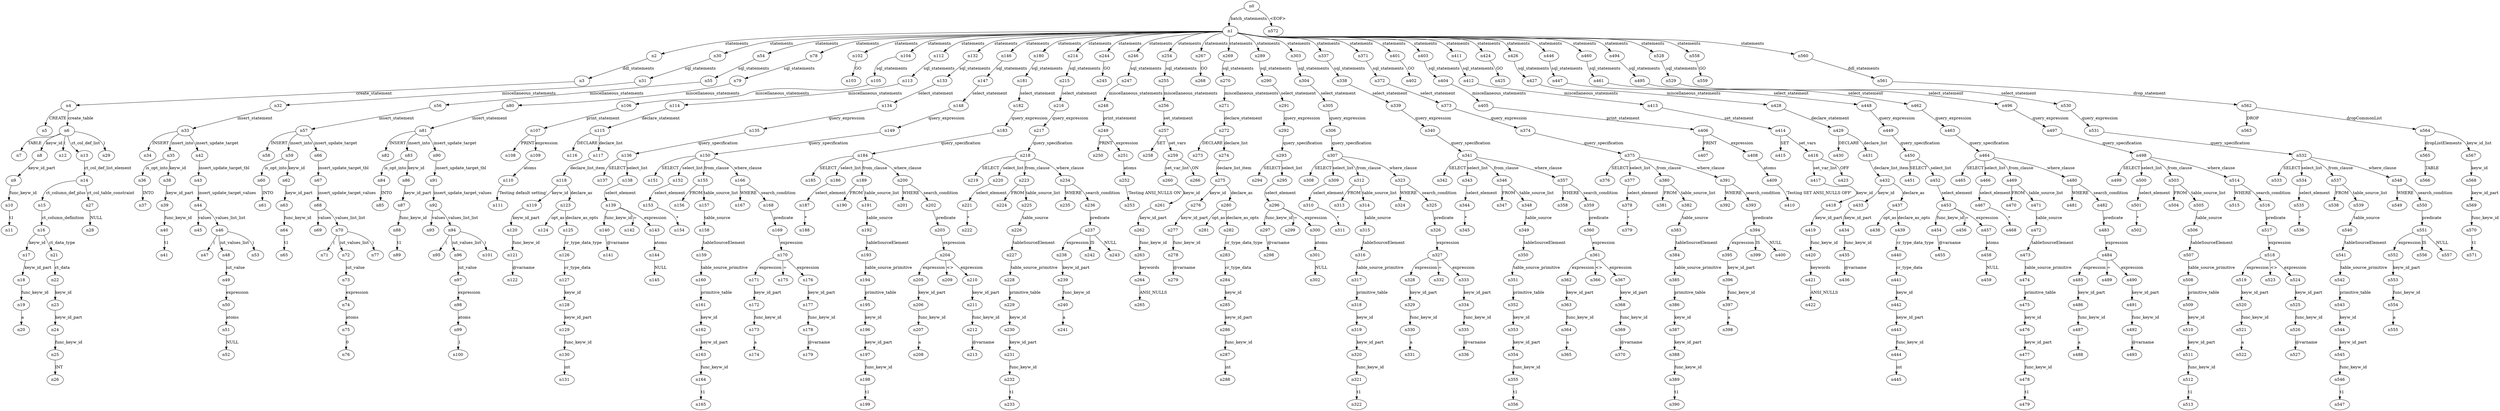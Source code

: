 digraph ParseTree {
  n0 -> n1 [label="batch_statements"];
  n1 -> n2 [label="statements"];
  n2 -> n3 [label="ddl_statements"];
  n3 -> n4 [label="create_statement"];
  n4 -> n5 [label="CREATE"];
  n4 -> n6 [label="create_table"];
  n6 -> n7 [label="TABLE"];
  n6 -> n8 [label="keyw_id"];
  n8 -> n9 [label="keyw_id_part"];
  n9 -> n10 [label="func_keyw_id"];
  n10 -> n11 [label="t1"];
  n6 -> n12 [label="("];
  n6 -> n13 [label="ct_col_def_list"];
  n13 -> n14 [label="ct_col_def_list_element"];
  n14 -> n15 [label="ct_column_def_plus"];
  n15 -> n16 [label="ct_column_definition"];
  n16 -> n17 [label="keyw_id"];
  n17 -> n18 [label="keyw_id_part"];
  n18 -> n19 [label="func_keyw_id"];
  n19 -> n20 [label="a"];
  n16 -> n21 [label="ct_data_type"];
  n21 -> n22 [label="ct_data"];
  n22 -> n23 [label="keyw_id"];
  n23 -> n24 [label="keyw_id_part"];
  n24 -> n25 [label="func_keyw_id"];
  n25 -> n26 [label="INT"];
  n14 -> n27 [label="ct_col_table_constraint"];
  n27 -> n28 [label="NULL"];
  n6 -> n29 [label=")"];
  n1 -> n30 [label="statements"];
  n30 -> n31 [label="sql_statements"];
  n31 -> n32 [label="miscellaneous_statements"];
  n32 -> n33 [label="insert_statement"];
  n33 -> n34 [label="INSERT"];
  n33 -> n35 [label="insert_into"];
  n35 -> n36 [label="is_opt_into"];
  n36 -> n37 [label="INTO"];
  n35 -> n38 [label="keyw_id"];
  n38 -> n39 [label="keyw_id_part"];
  n39 -> n40 [label="func_keyw_id"];
  n40 -> n41 [label="t1"];
  n33 -> n42 [label="insert_update_target"];
  n42 -> n43 [label="insert_update_target_tbl"];
  n43 -> n44 [label="insert_update_target_values"];
  n44 -> n45 [label="values"];
  n44 -> n46 [label="values_list_list"];
  n46 -> n47 [label="("];
  n46 -> n48 [label="iut_values_list"];
  n48 -> n49 [label="iut_value"];
  n49 -> n50 [label="expression"];
  n50 -> n51 [label="atoms"];
  n51 -> n52 [label="NULL"];
  n46 -> n53 [label=")"];
  n1 -> n54 [label="statements"];
  n54 -> n55 [label="sql_statements"];
  n55 -> n56 [label="miscellaneous_statements"];
  n56 -> n57 [label="insert_statement"];
  n57 -> n58 [label="INSERT"];
  n57 -> n59 [label="insert_into"];
  n59 -> n60 [label="is_opt_into"];
  n60 -> n61 [label="INTO"];
  n59 -> n62 [label="keyw_id"];
  n62 -> n63 [label="keyw_id_part"];
  n63 -> n64 [label="func_keyw_id"];
  n64 -> n65 [label="t1"];
  n57 -> n66 [label="insert_update_target"];
  n66 -> n67 [label="insert_update_target_tbl"];
  n67 -> n68 [label="insert_update_target_values"];
  n68 -> n69 [label="values"];
  n68 -> n70 [label="values_list_list"];
  n70 -> n71 [label="("];
  n70 -> n72 [label="iut_values_list"];
  n72 -> n73 [label="iut_value"];
  n73 -> n74 [label="expression"];
  n74 -> n75 [label="atoms"];
  n75 -> n76 [label="0"];
  n70 -> n77 [label=")"];
  n1 -> n78 [label="statements"];
  n78 -> n79 [label="sql_statements"];
  n79 -> n80 [label="miscellaneous_statements"];
  n80 -> n81 [label="insert_statement"];
  n81 -> n82 [label="INSERT"];
  n81 -> n83 [label="insert_into"];
  n83 -> n84 [label="is_opt_into"];
  n84 -> n85 [label="INTO"];
  n83 -> n86 [label="keyw_id"];
  n86 -> n87 [label="keyw_id_part"];
  n87 -> n88 [label="func_keyw_id"];
  n88 -> n89 [label="t1"];
  n81 -> n90 [label="insert_update_target"];
  n90 -> n91 [label="insert_update_target_tbl"];
  n91 -> n92 [label="insert_update_target_values"];
  n92 -> n93 [label="values"];
  n92 -> n94 [label="values_list_list"];
  n94 -> n95 [label="("];
  n94 -> n96 [label="iut_values_list"];
  n96 -> n97 [label="iut_value"];
  n97 -> n98 [label="expression"];
  n98 -> n99 [label="atoms"];
  n99 -> n100 [label="1"];
  n94 -> n101 [label=")"];
  n1 -> n102 [label="statements"];
  n102 -> n103 [label="GO"];
  n1 -> n104 [label="statements"];
  n104 -> n105 [label="sql_statements"];
  n105 -> n106 [label="miscellaneous_statements"];
  n106 -> n107 [label="print_statement"];
  n107 -> n108 [label="PRINT"];
  n107 -> n109 [label="expression"];
  n109 -> n110 [label="atoms"];
  n110 -> n111 [label="'Testing default setting'"];
  n1 -> n112 [label="statements"];
  n112 -> n113 [label="sql_statements"];
  n113 -> n114 [label="miscellaneous_statements"];
  n114 -> n115 [label="declare_statement"];
  n115 -> n116 [label="DECLARE"];
  n115 -> n117 [label="declare_list"];
  n117 -> n118 [label="declare_list_item"];
  n118 -> n119 [label="keyw_id"];
  n119 -> n120 [label="keyw_id_part"];
  n120 -> n121 [label="func_keyw_id"];
  n121 -> n122 [label="@varname"];
  n118 -> n123 [label="declare_as"];
  n123 -> n124 [label="opt_as"];
  n123 -> n125 [label="declare_as_opts"];
  n125 -> n126 [label="cr_type_data_type"];
  n126 -> n127 [label="cr_type_data"];
  n127 -> n128 [label="keyw_id"];
  n128 -> n129 [label="keyw_id_part"];
  n129 -> n130 [label="func_keyw_id"];
  n130 -> n131 [label="int"];
  n1 -> n132 [label="statements"];
  n132 -> n133 [label="sql_statements"];
  n133 -> n134 [label="select_statement"];
  n134 -> n135 [label="query_expression"];
  n135 -> n136 [label="query_specification"];
  n136 -> n137 [label="SELECT"];
  n136 -> n138 [label="select_list"];
  n138 -> n139 [label="select_element"];
  n139 -> n140 [label="func_keyw_id"];
  n140 -> n141 [label="@varname"];
  n139 -> n142 [label="="];
  n139 -> n143 [label="expression"];
  n143 -> n144 [label="atoms"];
  n144 -> n145 [label="NULL"];
  n1 -> n146 [label="statements"];
  n146 -> n147 [label="sql_statements"];
  n147 -> n148 [label="select_statement"];
  n148 -> n149 [label="query_expression"];
  n149 -> n150 [label="query_specification"];
  n150 -> n151 [label="SELECT"];
  n150 -> n152 [label="select_list"];
  n152 -> n153 [label="select_element"];
  n153 -> n154 [label="*"];
  n150 -> n155 [label="from_clause"];
  n155 -> n156 [label="FROM"];
  n155 -> n157 [label="table_source_list"];
  n157 -> n158 [label="table_source"];
  n158 -> n159 [label="tableSourceElement"];
  n159 -> n160 [label="table_source_primitive"];
  n160 -> n161 [label="primitive_table"];
  n161 -> n162 [label="keyw_id"];
  n162 -> n163 [label="keyw_id_part"];
  n163 -> n164 [label="func_keyw_id"];
  n164 -> n165 [label="t1"];
  n150 -> n166 [label="where_clause"];
  n166 -> n167 [label="WHERE"];
  n166 -> n168 [label="search_condition"];
  n168 -> n169 [label="predicate"];
  n169 -> n170 [label="expression"];
  n170 -> n171 [label="expression"];
  n171 -> n172 [label="keyw_id_part"];
  n172 -> n173 [label="func_keyw_id"];
  n173 -> n174 [label="a"];
  n170 -> n175 [label="="];
  n170 -> n176 [label="expression"];
  n176 -> n177 [label="keyw_id_part"];
  n177 -> n178 [label="func_keyw_id"];
  n178 -> n179 [label="@varname"];
  n1 -> n180 [label="statements"];
  n180 -> n181 [label="sql_statements"];
  n181 -> n182 [label="select_statement"];
  n182 -> n183 [label="query_expression"];
  n183 -> n184 [label="query_specification"];
  n184 -> n185 [label="SELECT"];
  n184 -> n186 [label="select_list"];
  n186 -> n187 [label="select_element"];
  n187 -> n188 [label="*"];
  n184 -> n189 [label="from_clause"];
  n189 -> n190 [label="FROM"];
  n189 -> n191 [label="table_source_list"];
  n191 -> n192 [label="table_source"];
  n192 -> n193 [label="tableSourceElement"];
  n193 -> n194 [label="table_source_primitive"];
  n194 -> n195 [label="primitive_table"];
  n195 -> n196 [label="keyw_id"];
  n196 -> n197 [label="keyw_id_part"];
  n197 -> n198 [label="func_keyw_id"];
  n198 -> n199 [label="t1"];
  n184 -> n200 [label="where_clause"];
  n200 -> n201 [label="WHERE"];
  n200 -> n202 [label="search_condition"];
  n202 -> n203 [label="predicate"];
  n203 -> n204 [label="expression"];
  n204 -> n205 [label="expression"];
  n205 -> n206 [label="keyw_id_part"];
  n206 -> n207 [label="func_keyw_id"];
  n207 -> n208 [label="a"];
  n204 -> n209 [label="<>"];
  n204 -> n210 [label="expression"];
  n210 -> n211 [label="keyw_id_part"];
  n211 -> n212 [label="func_keyw_id"];
  n212 -> n213 [label="@varname"];
  n1 -> n214 [label="statements"];
  n214 -> n215 [label="sql_statements"];
  n215 -> n216 [label="select_statement"];
  n216 -> n217 [label="query_expression"];
  n217 -> n218 [label="query_specification"];
  n218 -> n219 [label="SELECT"];
  n218 -> n220 [label="select_list"];
  n220 -> n221 [label="select_element"];
  n221 -> n222 [label="*"];
  n218 -> n223 [label="from_clause"];
  n223 -> n224 [label="FROM"];
  n223 -> n225 [label="table_source_list"];
  n225 -> n226 [label="table_source"];
  n226 -> n227 [label="tableSourceElement"];
  n227 -> n228 [label="table_source_primitive"];
  n228 -> n229 [label="primitive_table"];
  n229 -> n230 [label="keyw_id"];
  n230 -> n231 [label="keyw_id_part"];
  n231 -> n232 [label="func_keyw_id"];
  n232 -> n233 [label="t1"];
  n218 -> n234 [label="where_clause"];
  n234 -> n235 [label="WHERE"];
  n234 -> n236 [label="search_condition"];
  n236 -> n237 [label="predicate"];
  n237 -> n238 [label="expression"];
  n238 -> n239 [label="keyw_id_part"];
  n239 -> n240 [label="func_keyw_id"];
  n240 -> n241 [label="a"];
  n237 -> n242 [label="IS"];
  n237 -> n243 [label="NULL"];
  n1 -> n244 [label="statements"];
  n244 -> n245 [label="GO"];
  n1 -> n246 [label="statements"];
  n246 -> n247 [label="sql_statements"];
  n247 -> n248 [label="miscellaneous_statements"];
  n248 -> n249 [label="print_statement"];
  n249 -> n250 [label="PRINT"];
  n249 -> n251 [label="expression"];
  n251 -> n252 [label="atoms"];
  n252 -> n253 [label="'Testing ANSI_NULLS ON'"];
  n1 -> n254 [label="statements"];
  n254 -> n255 [label="sql_statements"];
  n255 -> n256 [label="miscellaneous_statements"];
  n256 -> n257 [label="set_statement"];
  n257 -> n258 [label="SET"];
  n257 -> n259 [label="set_vars"];
  n259 -> n260 [label="set_var_list"];
  n260 -> n261 [label="keyw_id"];
  n261 -> n262 [label="keyw_id_part"];
  n262 -> n263 [label="func_keyw_id"];
  n263 -> n264 [label="keywords"];
  n264 -> n265 [label="ANSI_NULLS"];
  n259 -> n266 [label="ON"];
  n1 -> n267 [label="statements"];
  n267 -> n268 [label="GO"];
  n1 -> n269 [label="statements"];
  n269 -> n270 [label="sql_statements"];
  n270 -> n271 [label="miscellaneous_statements"];
  n271 -> n272 [label="declare_statement"];
  n272 -> n273 [label="DECLARE"];
  n272 -> n274 [label="declare_list"];
  n274 -> n275 [label="declare_list_item"];
  n275 -> n276 [label="keyw_id"];
  n276 -> n277 [label="keyw_id_part"];
  n277 -> n278 [label="func_keyw_id"];
  n278 -> n279 [label="@varname"];
  n275 -> n280 [label="declare_as"];
  n280 -> n281 [label="opt_as"];
  n280 -> n282 [label="declare_as_opts"];
  n282 -> n283 [label="cr_type_data_type"];
  n283 -> n284 [label="cr_type_data"];
  n284 -> n285 [label="keyw_id"];
  n285 -> n286 [label="keyw_id_part"];
  n286 -> n287 [label="func_keyw_id"];
  n287 -> n288 [label="int"];
  n1 -> n289 [label="statements"];
  n289 -> n290 [label="sql_statements"];
  n290 -> n291 [label="select_statement"];
  n291 -> n292 [label="query_expression"];
  n292 -> n293 [label="query_specification"];
  n293 -> n294 [label="SELECT"];
  n293 -> n295 [label="select_list"];
  n295 -> n296 [label="select_element"];
  n296 -> n297 [label="func_keyw_id"];
  n297 -> n298 [label="@varname"];
  n296 -> n299 [label="="];
  n296 -> n300 [label="expression"];
  n300 -> n301 [label="atoms"];
  n301 -> n302 [label="NULL"];
  n1 -> n303 [label="statements"];
  n303 -> n304 [label="sql_statements"];
  n304 -> n305 [label="select_statement"];
  n305 -> n306 [label="query_expression"];
  n306 -> n307 [label="query_specification"];
  n307 -> n308 [label="SELECT"];
  n307 -> n309 [label="select_list"];
  n309 -> n310 [label="select_element"];
  n310 -> n311 [label="*"];
  n307 -> n312 [label="from_clause"];
  n312 -> n313 [label="FROM"];
  n312 -> n314 [label="table_source_list"];
  n314 -> n315 [label="table_source"];
  n315 -> n316 [label="tableSourceElement"];
  n316 -> n317 [label="table_source_primitive"];
  n317 -> n318 [label="primitive_table"];
  n318 -> n319 [label="keyw_id"];
  n319 -> n320 [label="keyw_id_part"];
  n320 -> n321 [label="func_keyw_id"];
  n321 -> n322 [label="t1"];
  n307 -> n323 [label="where_clause"];
  n323 -> n324 [label="WHERE"];
  n323 -> n325 [label="search_condition"];
  n325 -> n326 [label="predicate"];
  n326 -> n327 [label="expression"];
  n327 -> n328 [label="expression"];
  n328 -> n329 [label="keyw_id_part"];
  n329 -> n330 [label="func_keyw_id"];
  n330 -> n331 [label="a"];
  n327 -> n332 [label="="];
  n327 -> n333 [label="expression"];
  n333 -> n334 [label="keyw_id_part"];
  n334 -> n335 [label="func_keyw_id"];
  n335 -> n336 [label="@varname"];
  n1 -> n337 [label="statements"];
  n337 -> n338 [label="sql_statements"];
  n338 -> n339 [label="select_statement"];
  n339 -> n340 [label="query_expression"];
  n340 -> n341 [label="query_specification"];
  n341 -> n342 [label="SELECT"];
  n341 -> n343 [label="select_list"];
  n343 -> n344 [label="select_element"];
  n344 -> n345 [label="*"];
  n341 -> n346 [label="from_clause"];
  n346 -> n347 [label="FROM"];
  n346 -> n348 [label="table_source_list"];
  n348 -> n349 [label="table_source"];
  n349 -> n350 [label="tableSourceElement"];
  n350 -> n351 [label="table_source_primitive"];
  n351 -> n352 [label="primitive_table"];
  n352 -> n353 [label="keyw_id"];
  n353 -> n354 [label="keyw_id_part"];
  n354 -> n355 [label="func_keyw_id"];
  n355 -> n356 [label="t1"];
  n341 -> n357 [label="where_clause"];
  n357 -> n358 [label="WHERE"];
  n357 -> n359 [label="search_condition"];
  n359 -> n360 [label="predicate"];
  n360 -> n361 [label="expression"];
  n361 -> n362 [label="expression"];
  n362 -> n363 [label="keyw_id_part"];
  n363 -> n364 [label="func_keyw_id"];
  n364 -> n365 [label="a"];
  n361 -> n366 [label="<>"];
  n361 -> n367 [label="expression"];
  n367 -> n368 [label="keyw_id_part"];
  n368 -> n369 [label="func_keyw_id"];
  n369 -> n370 [label="@varname"];
  n1 -> n371 [label="statements"];
  n371 -> n372 [label="sql_statements"];
  n372 -> n373 [label="select_statement"];
  n373 -> n374 [label="query_expression"];
  n374 -> n375 [label="query_specification"];
  n375 -> n376 [label="SELECT"];
  n375 -> n377 [label="select_list"];
  n377 -> n378 [label="select_element"];
  n378 -> n379 [label="*"];
  n375 -> n380 [label="from_clause"];
  n380 -> n381 [label="FROM"];
  n380 -> n382 [label="table_source_list"];
  n382 -> n383 [label="table_source"];
  n383 -> n384 [label="tableSourceElement"];
  n384 -> n385 [label="table_source_primitive"];
  n385 -> n386 [label="primitive_table"];
  n386 -> n387 [label="keyw_id"];
  n387 -> n388 [label="keyw_id_part"];
  n388 -> n389 [label="func_keyw_id"];
  n389 -> n390 [label="t1"];
  n375 -> n391 [label="where_clause"];
  n391 -> n392 [label="WHERE"];
  n391 -> n393 [label="search_condition"];
  n393 -> n394 [label="predicate"];
  n394 -> n395 [label="expression"];
  n395 -> n396 [label="keyw_id_part"];
  n396 -> n397 [label="func_keyw_id"];
  n397 -> n398 [label="a"];
  n394 -> n399 [label="IS"];
  n394 -> n400 [label="NULL"];
  n1 -> n401 [label="statements"];
  n401 -> n402 [label="GO"];
  n1 -> n403 [label="statements"];
  n403 -> n404 [label="sql_statements"];
  n404 -> n405 [label="miscellaneous_statements"];
  n405 -> n406 [label="print_statement"];
  n406 -> n407 [label="PRINT"];
  n406 -> n408 [label="expression"];
  n408 -> n409 [label="atoms"];
  n409 -> n410 [label="'Testing SET ANSI_NULLS OFF'"];
  n1 -> n411 [label="statements"];
  n411 -> n412 [label="sql_statements"];
  n412 -> n413 [label="miscellaneous_statements"];
  n413 -> n414 [label="set_statement"];
  n414 -> n415 [label="SET"];
  n414 -> n416 [label="set_vars"];
  n416 -> n417 [label="set_var_list"];
  n417 -> n418 [label="keyw_id"];
  n418 -> n419 [label="keyw_id_part"];
  n419 -> n420 [label="func_keyw_id"];
  n420 -> n421 [label="keywords"];
  n421 -> n422 [label="ANSI_NULLS"];
  n416 -> n423 [label="OFF"];
  n1 -> n424 [label="statements"];
  n424 -> n425 [label="GO"];
  n1 -> n426 [label="statements"];
  n426 -> n427 [label="sql_statements"];
  n427 -> n428 [label="miscellaneous_statements"];
  n428 -> n429 [label="declare_statement"];
  n429 -> n430 [label="DECLARE"];
  n429 -> n431 [label="declare_list"];
  n431 -> n432 [label="declare_list_item"];
  n432 -> n433 [label="keyw_id"];
  n433 -> n434 [label="keyw_id_part"];
  n434 -> n435 [label="func_keyw_id"];
  n435 -> n436 [label="@varname"];
  n432 -> n437 [label="declare_as"];
  n437 -> n438 [label="opt_as"];
  n437 -> n439 [label="declare_as_opts"];
  n439 -> n440 [label="cr_type_data_type"];
  n440 -> n441 [label="cr_type_data"];
  n441 -> n442 [label="keyw_id"];
  n442 -> n443 [label="keyw_id_part"];
  n443 -> n444 [label="func_keyw_id"];
  n444 -> n445 [label="int"];
  n1 -> n446 [label="statements"];
  n446 -> n447 [label="sql_statements"];
  n447 -> n448 [label="select_statement"];
  n448 -> n449 [label="query_expression"];
  n449 -> n450 [label="query_specification"];
  n450 -> n451 [label="SELECT"];
  n450 -> n452 [label="select_list"];
  n452 -> n453 [label="select_element"];
  n453 -> n454 [label="func_keyw_id"];
  n454 -> n455 [label="@varname"];
  n453 -> n456 [label="="];
  n453 -> n457 [label="expression"];
  n457 -> n458 [label="atoms"];
  n458 -> n459 [label="NULL"];
  n1 -> n460 [label="statements"];
  n460 -> n461 [label="sql_statements"];
  n461 -> n462 [label="select_statement"];
  n462 -> n463 [label="query_expression"];
  n463 -> n464 [label="query_specification"];
  n464 -> n465 [label="SELECT"];
  n464 -> n466 [label="select_list"];
  n466 -> n467 [label="select_element"];
  n467 -> n468 [label="*"];
  n464 -> n469 [label="from_clause"];
  n469 -> n470 [label="FROM"];
  n469 -> n471 [label="table_source_list"];
  n471 -> n472 [label="table_source"];
  n472 -> n473 [label="tableSourceElement"];
  n473 -> n474 [label="table_source_primitive"];
  n474 -> n475 [label="primitive_table"];
  n475 -> n476 [label="keyw_id"];
  n476 -> n477 [label="keyw_id_part"];
  n477 -> n478 [label="func_keyw_id"];
  n478 -> n479 [label="t1"];
  n464 -> n480 [label="where_clause"];
  n480 -> n481 [label="WHERE"];
  n480 -> n482 [label="search_condition"];
  n482 -> n483 [label="predicate"];
  n483 -> n484 [label="expression"];
  n484 -> n485 [label="expression"];
  n485 -> n486 [label="keyw_id_part"];
  n486 -> n487 [label="func_keyw_id"];
  n487 -> n488 [label="a"];
  n484 -> n489 [label="="];
  n484 -> n490 [label="expression"];
  n490 -> n491 [label="keyw_id_part"];
  n491 -> n492 [label="func_keyw_id"];
  n492 -> n493 [label="@varname"];
  n1 -> n494 [label="statements"];
  n494 -> n495 [label="sql_statements"];
  n495 -> n496 [label="select_statement"];
  n496 -> n497 [label="query_expression"];
  n497 -> n498 [label="query_specification"];
  n498 -> n499 [label="SELECT"];
  n498 -> n500 [label="select_list"];
  n500 -> n501 [label="select_element"];
  n501 -> n502 [label="*"];
  n498 -> n503 [label="from_clause"];
  n503 -> n504 [label="FROM"];
  n503 -> n505 [label="table_source_list"];
  n505 -> n506 [label="table_source"];
  n506 -> n507 [label="tableSourceElement"];
  n507 -> n508 [label="table_source_primitive"];
  n508 -> n509 [label="primitive_table"];
  n509 -> n510 [label="keyw_id"];
  n510 -> n511 [label="keyw_id_part"];
  n511 -> n512 [label="func_keyw_id"];
  n512 -> n513 [label="t1"];
  n498 -> n514 [label="where_clause"];
  n514 -> n515 [label="WHERE"];
  n514 -> n516 [label="search_condition"];
  n516 -> n517 [label="predicate"];
  n517 -> n518 [label="expression"];
  n518 -> n519 [label="expression"];
  n519 -> n520 [label="keyw_id_part"];
  n520 -> n521 [label="func_keyw_id"];
  n521 -> n522 [label="a"];
  n518 -> n523 [label="<>"];
  n518 -> n524 [label="expression"];
  n524 -> n525 [label="keyw_id_part"];
  n525 -> n526 [label="func_keyw_id"];
  n526 -> n527 [label="@varname"];
  n1 -> n528 [label="statements"];
  n528 -> n529 [label="sql_statements"];
  n529 -> n530 [label="select_statement"];
  n530 -> n531 [label="query_expression"];
  n531 -> n532 [label="query_specification"];
  n532 -> n533 [label="SELECT"];
  n532 -> n534 [label="select_list"];
  n534 -> n535 [label="select_element"];
  n535 -> n536 [label="*"];
  n532 -> n537 [label="from_clause"];
  n537 -> n538 [label="FROM"];
  n537 -> n539 [label="table_source_list"];
  n539 -> n540 [label="table_source"];
  n540 -> n541 [label="tableSourceElement"];
  n541 -> n542 [label="table_source_primitive"];
  n542 -> n543 [label="primitive_table"];
  n543 -> n544 [label="keyw_id"];
  n544 -> n545 [label="keyw_id_part"];
  n545 -> n546 [label="func_keyw_id"];
  n546 -> n547 [label="t1"];
  n532 -> n548 [label="where_clause"];
  n548 -> n549 [label="WHERE"];
  n548 -> n550 [label="search_condition"];
  n550 -> n551 [label="predicate"];
  n551 -> n552 [label="expression"];
  n552 -> n553 [label="keyw_id_part"];
  n553 -> n554 [label="func_keyw_id"];
  n554 -> n555 [label="a"];
  n551 -> n556 [label="IS"];
  n551 -> n557 [label="NULL"];
  n1 -> n558 [label="statements"];
  n558 -> n559 [label="GO"];
  n1 -> n560 [label="statements"];
  n560 -> n561 [label="ddl_statements"];
  n561 -> n562 [label="drop_statement"];
  n562 -> n563 [label="DROP"];
  n562 -> n564 [label="dropCommonList"];
  n564 -> n565 [label="dropListElements"];
  n565 -> n566 [label="TABLE"];
  n564 -> n567 [label="keyw_id_list"];
  n567 -> n568 [label="keyw_id"];
  n568 -> n569 [label="keyw_id_part"];
  n569 -> n570 [label="func_keyw_id"];
  n570 -> n571 [label="t1"];
  n0 -> n572 [label="<EOF>"];
}